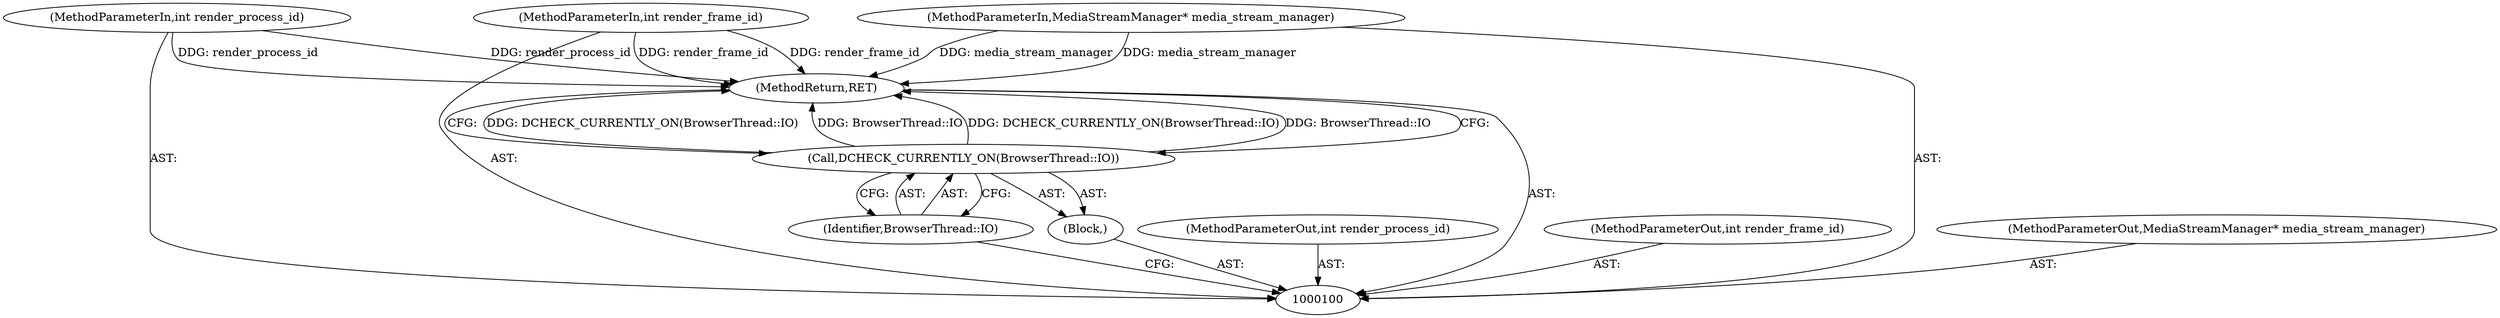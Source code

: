 digraph "0_Chrome_971548cdca2d4c0a6fedd3db0c94372c2a27eac3_6" {
"1000107" [label="(MethodReturn,RET)"];
"1000104" [label="(Block,)"];
"1000106" [label="(Identifier,BrowserThread::IO)"];
"1000105" [label="(Call,DCHECK_CURRENTLY_ON(BrowserThread::IO))"];
"1000101" [label="(MethodParameterIn,int render_process_id)"];
"1000117" [label="(MethodParameterOut,int render_process_id)"];
"1000102" [label="(MethodParameterIn,int render_frame_id)"];
"1000118" [label="(MethodParameterOut,int render_frame_id)"];
"1000103" [label="(MethodParameterIn,MediaStreamManager* media_stream_manager)"];
"1000119" [label="(MethodParameterOut,MediaStreamManager* media_stream_manager)"];
"1000107" -> "1000100"  [label="AST: "];
"1000107" -> "1000105"  [label="CFG: "];
"1000105" -> "1000107"  [label="DDG: DCHECK_CURRENTLY_ON(BrowserThread::IO)"];
"1000105" -> "1000107"  [label="DDG: BrowserThread::IO"];
"1000103" -> "1000107"  [label="DDG: media_stream_manager"];
"1000102" -> "1000107"  [label="DDG: render_frame_id"];
"1000101" -> "1000107"  [label="DDG: render_process_id"];
"1000104" -> "1000100"  [label="AST: "];
"1000105" -> "1000104"  [label="AST: "];
"1000106" -> "1000105"  [label="AST: "];
"1000106" -> "1000100"  [label="CFG: "];
"1000105" -> "1000106"  [label="CFG: "];
"1000105" -> "1000104"  [label="AST: "];
"1000105" -> "1000106"  [label="CFG: "];
"1000106" -> "1000105"  [label="AST: "];
"1000107" -> "1000105"  [label="CFG: "];
"1000105" -> "1000107"  [label="DDG: DCHECK_CURRENTLY_ON(BrowserThread::IO)"];
"1000105" -> "1000107"  [label="DDG: BrowserThread::IO"];
"1000101" -> "1000100"  [label="AST: "];
"1000101" -> "1000107"  [label="DDG: render_process_id"];
"1000117" -> "1000100"  [label="AST: "];
"1000102" -> "1000100"  [label="AST: "];
"1000102" -> "1000107"  [label="DDG: render_frame_id"];
"1000118" -> "1000100"  [label="AST: "];
"1000103" -> "1000100"  [label="AST: "];
"1000103" -> "1000107"  [label="DDG: media_stream_manager"];
"1000119" -> "1000100"  [label="AST: "];
}
